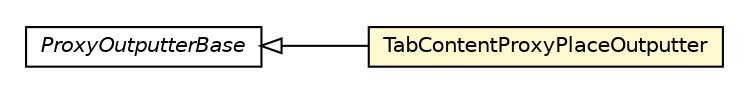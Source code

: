 #!/usr/local/bin/dot
#
# Class diagram 
# Generated by UMLGraph version R5_6-24-gf6e263 (http://www.umlgraph.org/)
#

digraph G {
	edge [fontname="Helvetica",fontsize=10,labelfontname="Helvetica",labelfontsize=10];
	node [fontname="Helvetica",fontsize=10,shape=plaintext];
	nodesep=0.25;
	ranksep=0.5;
	rankdir=LR;
	// com.gwtplatform.mvp.rebind.TabContentProxyPlaceOutputter
	c375561 [label=<<table title="com.gwtplatform.mvp.rebind.TabContentProxyPlaceOutputter" border="0" cellborder="1" cellspacing="0" cellpadding="2" port="p" bgcolor="lemonChiffon" href="./TabContentProxyPlaceOutputter.html">
		<tr><td><table border="0" cellspacing="0" cellpadding="1">
<tr><td align="center" balign="center"> TabContentProxyPlaceOutputter </td></tr>
		</table></td></tr>
		</table>>, URL="./TabContentProxyPlaceOutputter.html", fontname="Helvetica", fontcolor="black", fontsize=10.0];
	// com.gwtplatform.mvp.rebind.ProxyOutputterBase
	c375564 [label=<<table title="com.gwtplatform.mvp.rebind.ProxyOutputterBase" border="0" cellborder="1" cellspacing="0" cellpadding="2" port="p" href="./ProxyOutputterBase.html">
		<tr><td><table border="0" cellspacing="0" cellpadding="1">
<tr><td align="center" balign="center"><font face="Helvetica-Oblique"> ProxyOutputterBase </font></td></tr>
		</table></td></tr>
		</table>>, URL="./ProxyOutputterBase.html", fontname="Helvetica", fontcolor="black", fontsize=10.0];
	//com.gwtplatform.mvp.rebind.TabContentProxyPlaceOutputter extends com.gwtplatform.mvp.rebind.ProxyOutputterBase
	c375564:p -> c375561:p [dir=back,arrowtail=empty];
}

